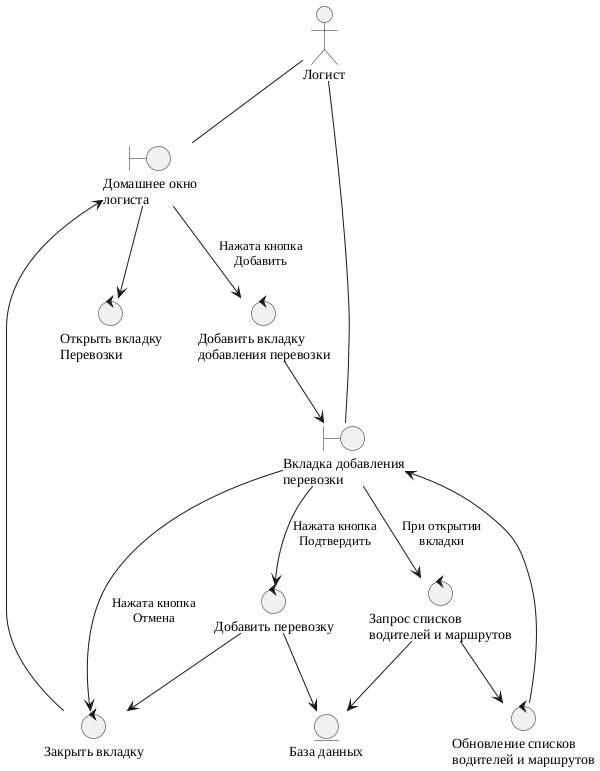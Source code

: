 @startuml
skinparam defaultFontName Liberation Serif

actor "Логист" as logist

entity "База данных" as db 

boundary "Домашнее окно\nлогиста" as w_home
control "Закрыть вкладку" as ct_addtran
control "Открыть вкладку\nПеревозки" as ot_tran

boundary "Вкладка добавления\nперевозки" as t_addtran
control "Добавить вкладку\nдобавления перевозки" as at_addtran
control "Запрос списков\nводителей и маршрутов" as get_drv_tran
control "Обновление списков\nводителей и маршрутов" as upd_drv_tran
control "Добавить перевозку" as add_tran

' =============================================================================

logist -- w_home
logist -- t_addtran

w_home --> ot_tran
ct_addtran --> w_home

w_home --> at_addtran : "Нажата кнопка\nДобавить"
at_addtran --> t_addtran

t_addtran --> get_drv_tran : "При открытии\nвкладки"
get_drv_tran --> upd_drv_tran
upd_drv_tran --> t_addtran
t_addtran --> add_tran : "Нажата кнопка\nПодтвердить"
t_addtran --> ct_addtran : "Нажата кнопка\nОтмена"
add_tran --> ct_addtran

add_tran --> db
get_drv_tran --> db

@enduml

